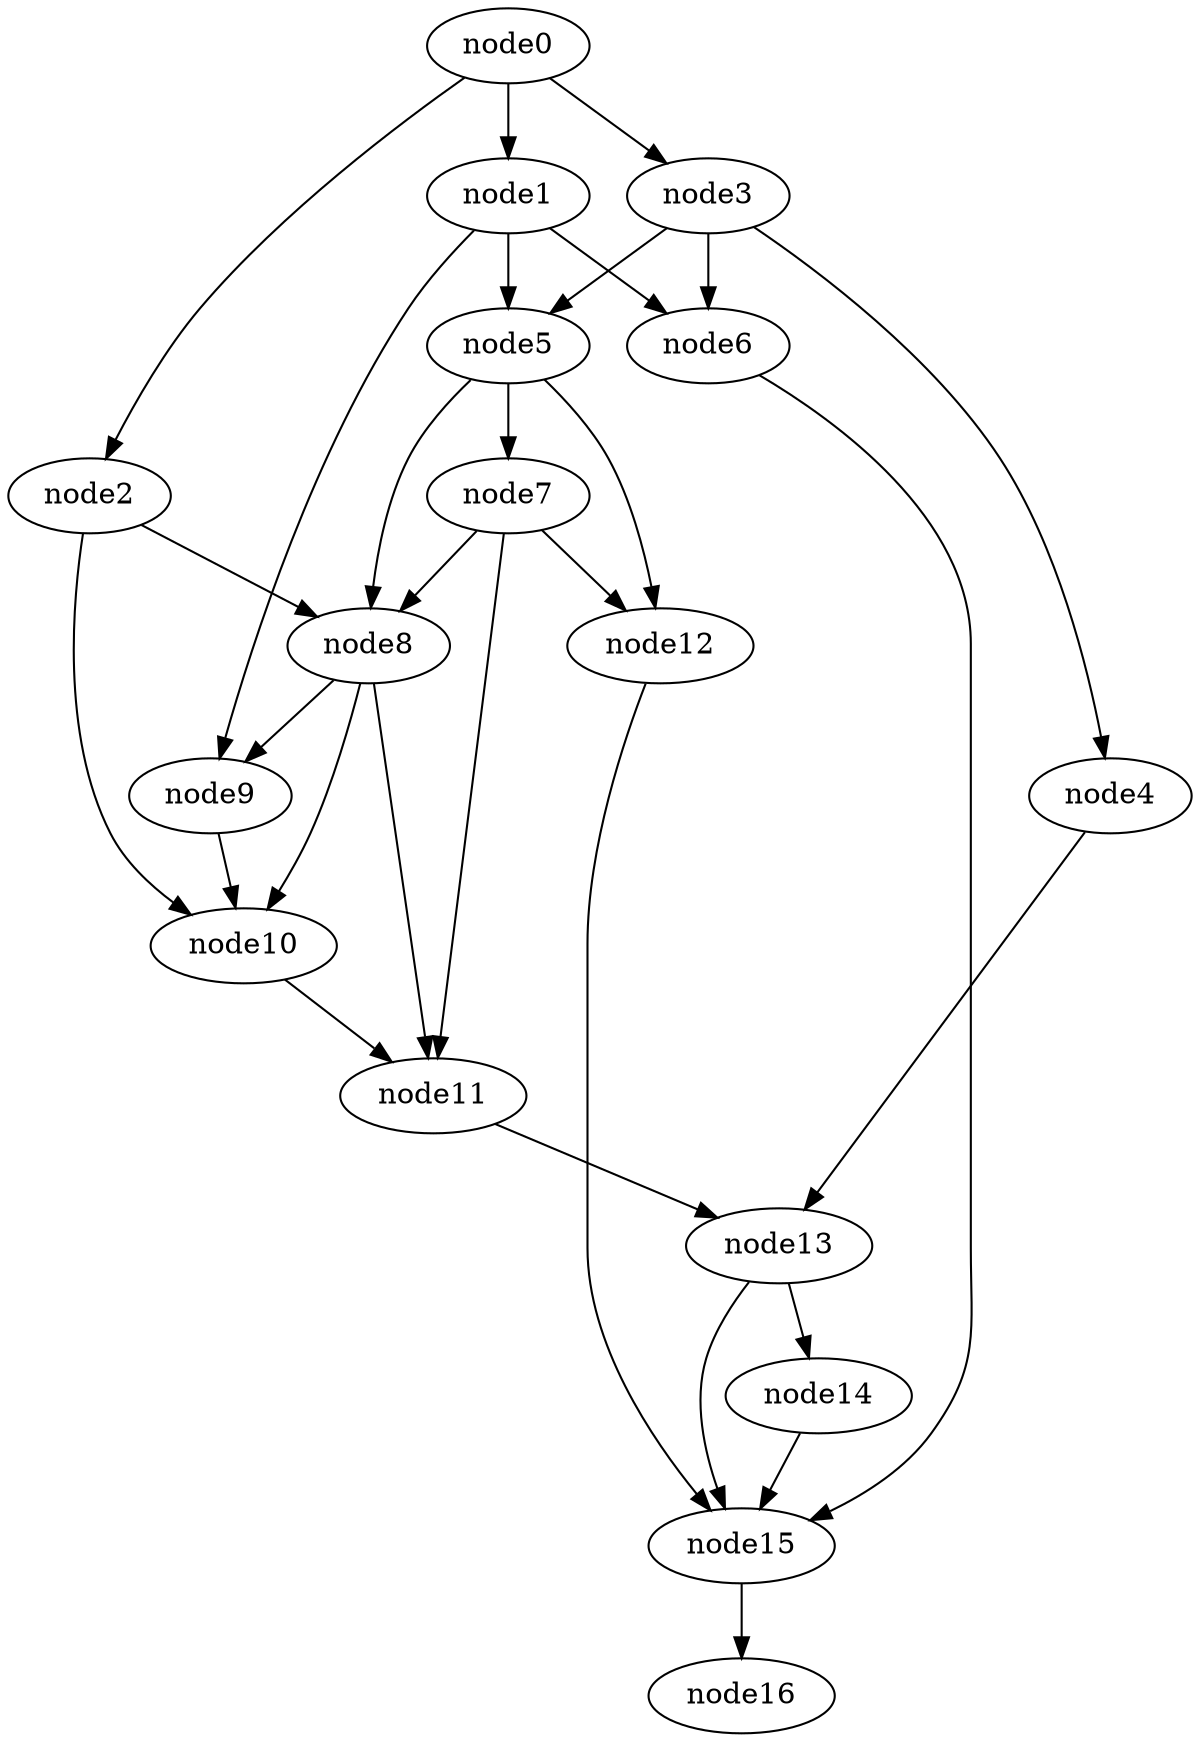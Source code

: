 digraph g{
	node16
	node15 -> node16
	node14 -> node15
	node13 -> node15
	node13 -> node14
	node12 -> node15
	node11 -> node13
	node10 -> node11
	node9 -> node10
	node8 -> node11
	node8 -> node10
	node8 -> node9
	node7 -> node12
	node7 -> node11
	node7 -> node8
	node6 -> node15
	node5 -> node12
	node5 -> node8
	node5 -> node7
	node4 -> node13
	node3 -> node6
	node3 -> node5
	node3 -> node4
	node2 -> node10
	node2 -> node8
	node1 -> node9
	node1 -> node6
	node1 -> node5
	node0 -> node3
	node0 -> node2
	node0 -> node1
}
